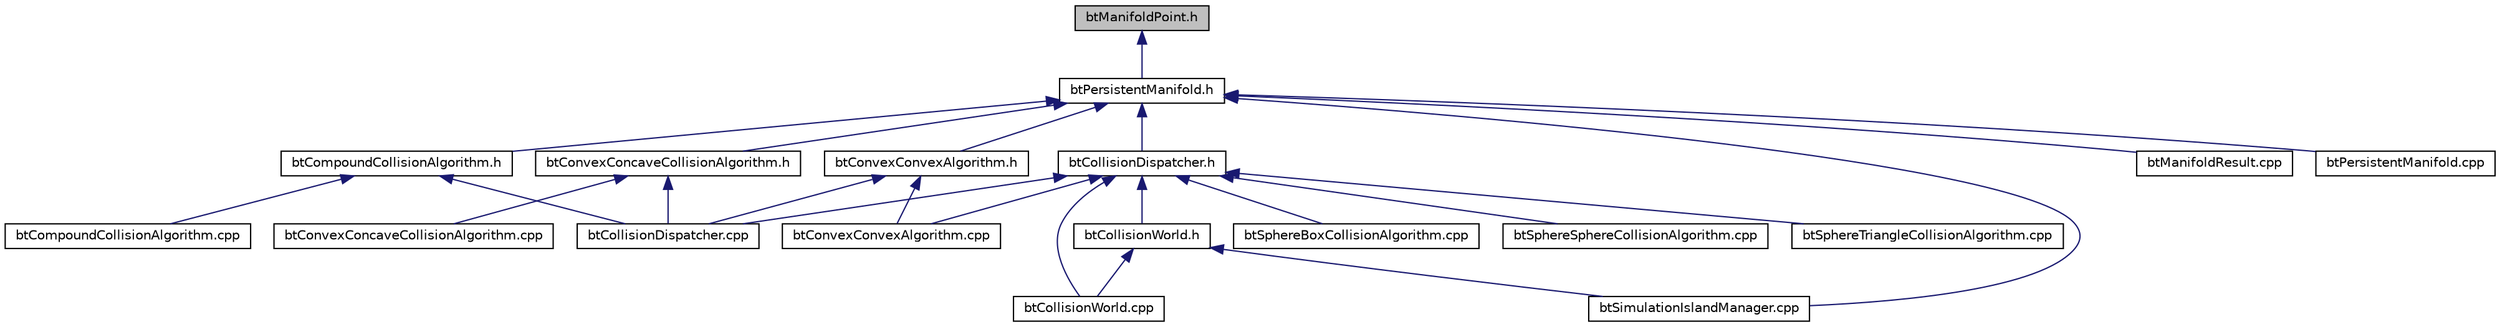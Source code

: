 digraph G
{
  edge [fontname="Helvetica",fontsize="10",labelfontname="Helvetica",labelfontsize="10"];
  node [fontname="Helvetica",fontsize="10",shape=record];
  Node1 [label="btManifoldPoint.h",height=0.2,width=0.4,color="black", fillcolor="grey75", style="filled" fontcolor="black"];
  Node1 -> Node2 [dir="back",color="midnightblue",fontsize="10",style="solid",fontname="Helvetica"];
  Node2 [label="btPersistentManifold.h",height=0.2,width=0.4,color="black", fillcolor="white", style="filled",URL="$btPersistentManifold_8h.html"];
  Node2 -> Node3 [dir="back",color="midnightblue",fontsize="10",style="solid",fontname="Helvetica"];
  Node3 [label="btCollisionDispatcher.h",height=0.2,width=0.4,color="black", fillcolor="white", style="filled",URL="$btCollisionDispatcher_8h.html"];
  Node3 -> Node4 [dir="back",color="midnightblue",fontsize="10",style="solid",fontname="Helvetica"];
  Node4 [label="btCollisionDispatcher.cpp",height=0.2,width=0.4,color="black", fillcolor="white", style="filled",URL="$btCollisionDispatcher_8cpp.html"];
  Node3 -> Node5 [dir="back",color="midnightblue",fontsize="10",style="solid",fontname="Helvetica"];
  Node5 [label="btCollisionWorld.h",height=0.2,width=0.4,color="black", fillcolor="white", style="filled",URL="$btCollisionWorld_8h.html"];
  Node5 -> Node6 [dir="back",color="midnightblue",fontsize="10",style="solid",fontname="Helvetica"];
  Node6 [label="btCollisionWorld.cpp",height=0.2,width=0.4,color="black", fillcolor="white", style="filled",URL="$btCollisionWorld_8cpp.html"];
  Node5 -> Node7 [dir="back",color="midnightblue",fontsize="10",style="solid",fontname="Helvetica"];
  Node7 [label="btSimulationIslandManager.cpp",height=0.2,width=0.4,color="black", fillcolor="white", style="filled",URL="$btSimulationIslandManager_8cpp.html"];
  Node3 -> Node6 [dir="back",color="midnightblue",fontsize="10",style="solid",fontname="Helvetica"];
  Node3 -> Node8 [dir="back",color="midnightblue",fontsize="10",style="solid",fontname="Helvetica"];
  Node8 [label="btConvexConvexAlgorithm.cpp",height=0.2,width=0.4,color="black", fillcolor="white", style="filled",URL="$btConvexConvexAlgorithm_8cpp.html"];
  Node3 -> Node9 [dir="back",color="midnightblue",fontsize="10",style="solid",fontname="Helvetica"];
  Node9 [label="btSphereBoxCollisionAlgorithm.cpp",height=0.2,width=0.4,color="black", fillcolor="white", style="filled",URL="$btSphereBoxCollisionAlgorithm_8cpp.html"];
  Node3 -> Node10 [dir="back",color="midnightblue",fontsize="10",style="solid",fontname="Helvetica"];
  Node10 [label="btSphereSphereCollisionAlgorithm.cpp",height=0.2,width=0.4,color="black", fillcolor="white", style="filled",URL="$btSphereSphereCollisionAlgorithm_8cpp.html"];
  Node3 -> Node11 [dir="back",color="midnightblue",fontsize="10",style="solid",fontname="Helvetica"];
  Node11 [label="btSphereTriangleCollisionAlgorithm.cpp",height=0.2,width=0.4,color="black", fillcolor="white", style="filled",URL="$btSphereTriangleCollisionAlgorithm_8cpp.html"];
  Node2 -> Node12 [dir="back",color="midnightblue",fontsize="10",style="solid",fontname="Helvetica"];
  Node12 [label="btCompoundCollisionAlgorithm.h",height=0.2,width=0.4,color="black", fillcolor="white", style="filled",URL="$btCompoundCollisionAlgorithm_8h.html"];
  Node12 -> Node4 [dir="back",color="midnightblue",fontsize="10",style="solid",fontname="Helvetica"];
  Node12 -> Node13 [dir="back",color="midnightblue",fontsize="10",style="solid",fontname="Helvetica"];
  Node13 [label="btCompoundCollisionAlgorithm.cpp",height=0.2,width=0.4,color="black", fillcolor="white", style="filled",URL="$btCompoundCollisionAlgorithm_8cpp.html"];
  Node2 -> Node14 [dir="back",color="midnightblue",fontsize="10",style="solid",fontname="Helvetica"];
  Node14 [label="btConvexConcaveCollisionAlgorithm.h",height=0.2,width=0.4,color="black", fillcolor="white", style="filled",URL="$btConvexConcaveCollisionAlgorithm_8h.html"];
  Node14 -> Node4 [dir="back",color="midnightblue",fontsize="10",style="solid",fontname="Helvetica"];
  Node14 -> Node15 [dir="back",color="midnightblue",fontsize="10",style="solid",fontname="Helvetica"];
  Node15 [label="btConvexConcaveCollisionAlgorithm.cpp",height=0.2,width=0.4,color="black", fillcolor="white", style="filled",URL="$btConvexConcaveCollisionAlgorithm_8cpp.html"];
  Node2 -> Node16 [dir="back",color="midnightblue",fontsize="10",style="solid",fontname="Helvetica"];
  Node16 [label="btConvexConvexAlgorithm.h",height=0.2,width=0.4,color="black", fillcolor="white", style="filled",URL="$btConvexConvexAlgorithm_8h.html"];
  Node16 -> Node4 [dir="back",color="midnightblue",fontsize="10",style="solid",fontname="Helvetica"];
  Node16 -> Node8 [dir="back",color="midnightblue",fontsize="10",style="solid",fontname="Helvetica"];
  Node2 -> Node17 [dir="back",color="midnightblue",fontsize="10",style="solid",fontname="Helvetica"];
  Node17 [label="btManifoldResult.cpp",height=0.2,width=0.4,color="black", fillcolor="white", style="filled",URL="$btManifoldResult_8cpp.html"];
  Node2 -> Node7 [dir="back",color="midnightblue",fontsize="10",style="solid",fontname="Helvetica"];
  Node2 -> Node18 [dir="back",color="midnightblue",fontsize="10",style="solid",fontname="Helvetica"];
  Node18 [label="btPersistentManifold.cpp",height=0.2,width=0.4,color="black", fillcolor="white", style="filled",URL="$btPersistentManifold_8cpp.html"];
}
